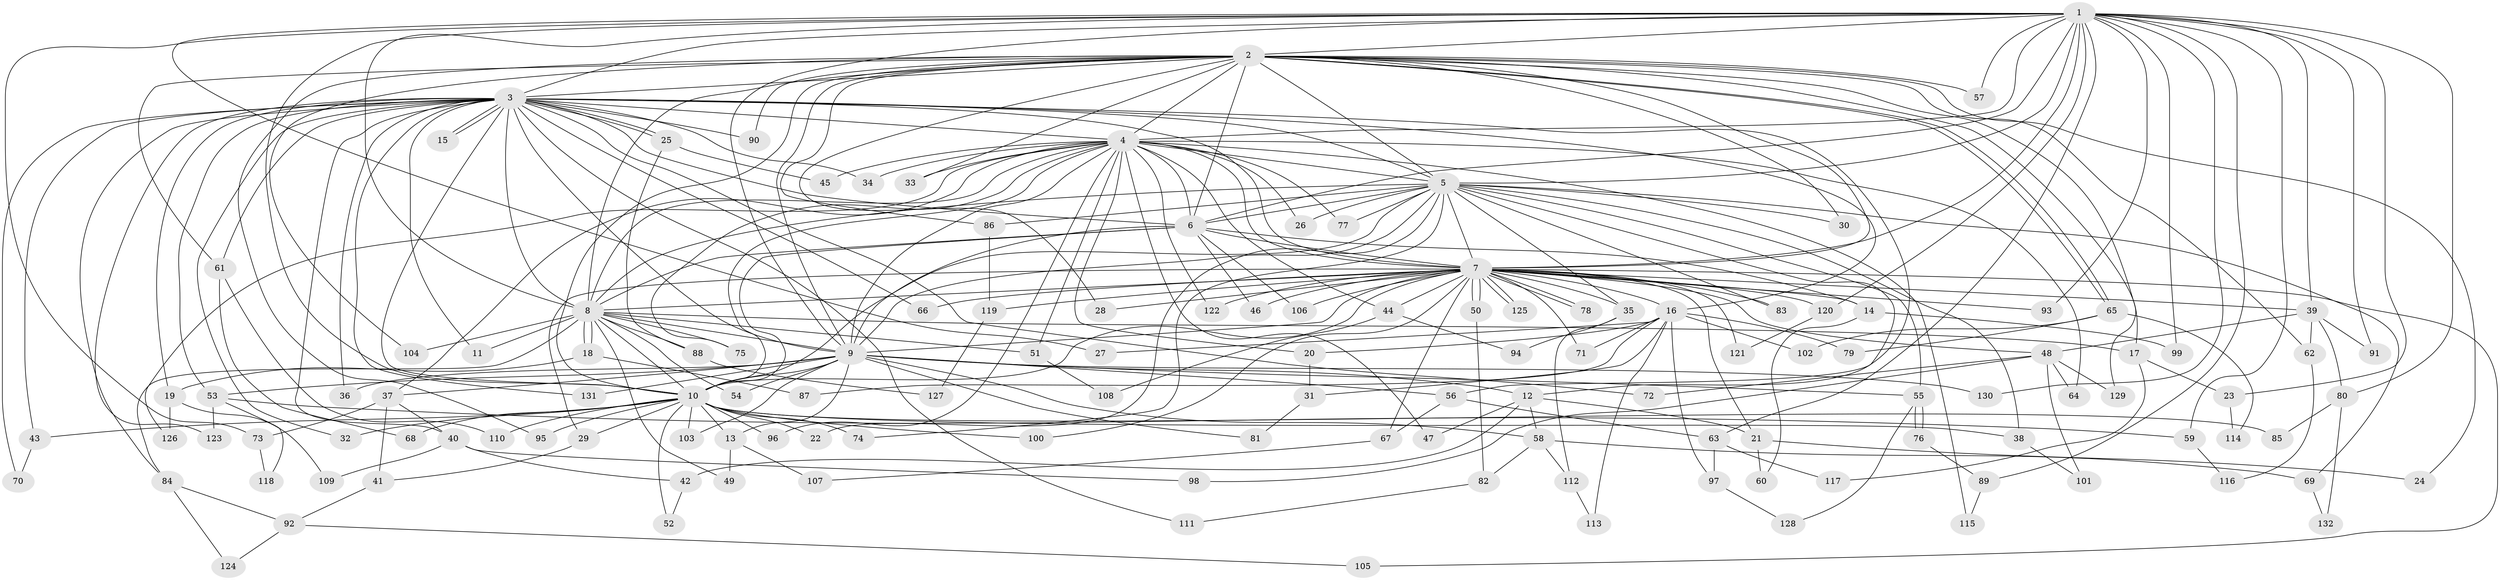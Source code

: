// coarse degree distribution, {16: 0.019230769230769232, 1: 0.36538461538461536, 2: 0.46153846153846156, 5: 0.057692307692307696, 3: 0.019230769230769232, 39: 0.019230769230769232, 8: 0.019230769230769232, 20: 0.019230769230769232, 4: 0.019230769230769232}
// Generated by graph-tools (version 1.1) at 2025/47/03/04/25 21:47:02]
// undirected, 132 vertices, 289 edges
graph export_dot {
graph [start="1"]
  node [color=gray90,style=filled];
  1;
  2;
  3;
  4;
  5;
  6;
  7;
  8;
  9;
  10;
  11;
  12;
  13;
  14;
  15;
  16;
  17;
  18;
  19;
  20;
  21;
  22;
  23;
  24;
  25;
  26;
  27;
  28;
  29;
  30;
  31;
  32;
  33;
  34;
  35;
  36;
  37;
  38;
  39;
  40;
  41;
  42;
  43;
  44;
  45;
  46;
  47;
  48;
  49;
  50;
  51;
  52;
  53;
  54;
  55;
  56;
  57;
  58;
  59;
  60;
  61;
  62;
  63;
  64;
  65;
  66;
  67;
  68;
  69;
  70;
  71;
  72;
  73;
  74;
  75;
  76;
  77;
  78;
  79;
  80;
  81;
  82;
  83;
  84;
  85;
  86;
  87;
  88;
  89;
  90;
  91;
  92;
  93;
  94;
  95;
  96;
  97;
  98;
  99;
  100;
  101;
  102;
  103;
  104;
  105;
  106;
  107;
  108;
  109;
  110;
  111;
  112;
  113;
  114;
  115;
  116;
  117;
  118;
  119;
  120;
  121;
  122;
  123;
  124;
  125;
  126;
  127;
  128;
  129;
  130;
  131;
  132;
  1 -- 2;
  1 -- 3;
  1 -- 4;
  1 -- 5;
  1 -- 6;
  1 -- 7;
  1 -- 8;
  1 -- 9;
  1 -- 10;
  1 -- 23;
  1 -- 27;
  1 -- 39;
  1 -- 57;
  1 -- 59;
  1 -- 63;
  1 -- 73;
  1 -- 80;
  1 -- 89;
  1 -- 91;
  1 -- 93;
  1 -- 99;
  1 -- 120;
  1 -- 130;
  2 -- 3;
  2 -- 4;
  2 -- 5;
  2 -- 6;
  2 -- 7;
  2 -- 8;
  2 -- 9;
  2 -- 10;
  2 -- 17;
  2 -- 24;
  2 -- 28;
  2 -- 30;
  2 -- 33;
  2 -- 57;
  2 -- 61;
  2 -- 62;
  2 -- 65;
  2 -- 65;
  2 -- 86;
  2 -- 90;
  2 -- 95;
  2 -- 104;
  2 -- 129;
  3 -- 4;
  3 -- 5;
  3 -- 6;
  3 -- 7;
  3 -- 8;
  3 -- 9;
  3 -- 10;
  3 -- 11;
  3 -- 15;
  3 -- 15;
  3 -- 16;
  3 -- 19;
  3 -- 25;
  3 -- 25;
  3 -- 32;
  3 -- 34;
  3 -- 36;
  3 -- 40;
  3 -- 43;
  3 -- 53;
  3 -- 56;
  3 -- 61;
  3 -- 66;
  3 -- 70;
  3 -- 72;
  3 -- 84;
  3 -- 90;
  3 -- 111;
  3 -- 123;
  3 -- 131;
  4 -- 5;
  4 -- 6;
  4 -- 7;
  4 -- 8;
  4 -- 9;
  4 -- 10;
  4 -- 20;
  4 -- 26;
  4 -- 33;
  4 -- 34;
  4 -- 37;
  4 -- 44;
  4 -- 45;
  4 -- 47;
  4 -- 51;
  4 -- 64;
  4 -- 75;
  4 -- 77;
  4 -- 96;
  4 -- 115;
  4 -- 122;
  4 -- 126;
  5 -- 6;
  5 -- 7;
  5 -- 8;
  5 -- 9;
  5 -- 10;
  5 -- 12;
  5 -- 22;
  5 -- 26;
  5 -- 30;
  5 -- 35;
  5 -- 38;
  5 -- 55;
  5 -- 69;
  5 -- 74;
  5 -- 77;
  5 -- 83;
  5 -- 86;
  6 -- 7;
  6 -- 8;
  6 -- 9;
  6 -- 10;
  6 -- 14;
  6 -- 46;
  6 -- 106;
  7 -- 8;
  7 -- 9;
  7 -- 10;
  7 -- 14;
  7 -- 16;
  7 -- 21;
  7 -- 28;
  7 -- 29;
  7 -- 35;
  7 -- 39;
  7 -- 44;
  7 -- 46;
  7 -- 48;
  7 -- 50;
  7 -- 50;
  7 -- 66;
  7 -- 67;
  7 -- 71;
  7 -- 78;
  7 -- 78;
  7 -- 83;
  7 -- 93;
  7 -- 100;
  7 -- 105;
  7 -- 106;
  7 -- 119;
  7 -- 120;
  7 -- 121;
  7 -- 122;
  7 -- 125;
  7 -- 125;
  8 -- 9;
  8 -- 10;
  8 -- 11;
  8 -- 17;
  8 -- 18;
  8 -- 18;
  8 -- 49;
  8 -- 51;
  8 -- 54;
  8 -- 75;
  8 -- 84;
  8 -- 88;
  8 -- 104;
  9 -- 10;
  9 -- 12;
  9 -- 13;
  9 -- 36;
  9 -- 37;
  9 -- 53;
  9 -- 54;
  9 -- 55;
  9 -- 56;
  9 -- 58;
  9 -- 81;
  9 -- 103;
  9 -- 130;
  9 -- 131;
  10 -- 13;
  10 -- 22;
  10 -- 29;
  10 -- 32;
  10 -- 38;
  10 -- 43;
  10 -- 52;
  10 -- 68;
  10 -- 74;
  10 -- 85;
  10 -- 95;
  10 -- 96;
  10 -- 100;
  10 -- 103;
  10 -- 110;
  12 -- 21;
  12 -- 42;
  12 -- 47;
  12 -- 58;
  13 -- 49;
  13 -- 107;
  14 -- 60;
  14 -- 99;
  16 -- 20;
  16 -- 27;
  16 -- 31;
  16 -- 71;
  16 -- 79;
  16 -- 87;
  16 -- 97;
  16 -- 102;
  16 -- 113;
  17 -- 23;
  17 -- 117;
  18 -- 19;
  18 -- 87;
  19 -- 109;
  19 -- 126;
  20 -- 31;
  21 -- 24;
  21 -- 60;
  23 -- 114;
  25 -- 45;
  25 -- 88;
  29 -- 41;
  31 -- 81;
  35 -- 94;
  35 -- 112;
  37 -- 40;
  37 -- 41;
  37 -- 73;
  38 -- 101;
  39 -- 48;
  39 -- 62;
  39 -- 80;
  39 -- 91;
  40 -- 42;
  40 -- 98;
  40 -- 109;
  41 -- 92;
  42 -- 52;
  43 -- 70;
  44 -- 94;
  44 -- 108;
  48 -- 64;
  48 -- 72;
  48 -- 98;
  48 -- 101;
  48 -- 129;
  50 -- 82;
  51 -- 108;
  53 -- 59;
  53 -- 118;
  53 -- 123;
  55 -- 76;
  55 -- 76;
  55 -- 128;
  56 -- 63;
  56 -- 67;
  58 -- 69;
  58 -- 82;
  58 -- 112;
  59 -- 116;
  61 -- 68;
  61 -- 110;
  62 -- 116;
  63 -- 97;
  63 -- 117;
  65 -- 79;
  65 -- 102;
  65 -- 114;
  67 -- 107;
  69 -- 132;
  73 -- 118;
  76 -- 89;
  80 -- 85;
  80 -- 132;
  82 -- 111;
  84 -- 92;
  84 -- 124;
  86 -- 119;
  88 -- 127;
  89 -- 115;
  92 -- 105;
  92 -- 124;
  97 -- 128;
  112 -- 113;
  119 -- 127;
  120 -- 121;
}
